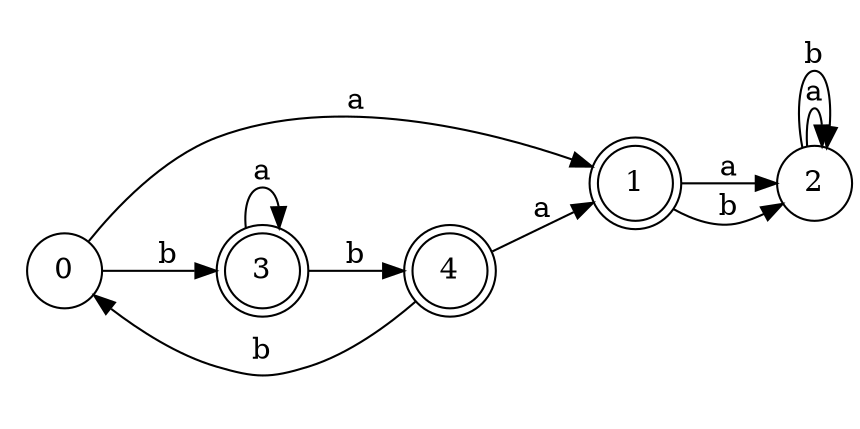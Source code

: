 digraph n4_5 {
__start0 [label="" shape="none"];

rankdir=LR;
size="8,5";

s0 [style="filled", color="black", fillcolor="white" shape="circle", label="0"];
s1 [style="rounded,filled", color="black", fillcolor="white" shape="doublecircle", label="1"];
s2 [style="filled", color="black", fillcolor="white" shape="circle", label="2"];
s3 [style="rounded,filled", color="black", fillcolor="white" shape="doublecircle", label="3"];
s4 [style="rounded,filled", color="black", fillcolor="white" shape="doublecircle", label="4"];
s0 -> s1 [label="a"];
s0 -> s3 [label="b"];
s1 -> s2 [label="a"];
s1 -> s2 [label="b"];
s2 -> s2 [label="a"];
s2 -> s2 [label="b"];
s3 -> s3 [label="a"];
s3 -> s4 [label="b"];
s4 -> s1 [label="a"];
s4 -> s0 [label="b"];

}